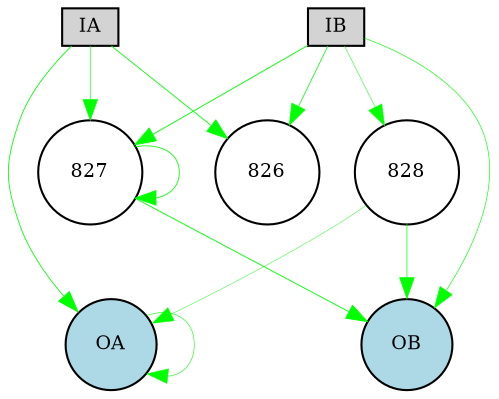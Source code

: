 digraph {
	node [fontsize=9 height=0.2 shape=circle width=0.2]
	IA [fillcolor=lightgray shape=box style=filled]
	IB [fillcolor=lightgray shape=box style=filled]
	OA [fillcolor=lightblue style=filled]
	OB [fillcolor=lightblue style=filled]
	827 [fillcolor=white style=filled]
	828 [fillcolor=white style=filled]
	IA -> 826 [color=green penwidth=0.40444448449542925 style=solid]
	IA -> 827 [color=green penwidth=0.3092000185044729 style=solid]
	IB -> 826 [color=green penwidth=0.3694720716177866 style=solid]
	IB -> 827 [color=green penwidth=0.43144241904648806 style=solid]
	IB -> 828 [color=green penwidth=0.23734183774826692 style=solid]
	827 -> OB [color=green penwidth=0.4300378934824579 style=solid]
	828 -> OA [color=green penwidth=0.20094257710302701 style=solid]
	828 -> OB [color=green penwidth=0.33812216426021924 style=solid]
	IA -> OA [color=green penwidth=0.40418380891784433 style=solid]
	IB -> OB [color=green penwidth=0.3069996630650434 style=solid]
	OA -> OA [color=green penwidth=0.2781918345707862 style=solid]
	827 -> 827 [color=green penwidth=0.39457447696391645 style=solid]
}

